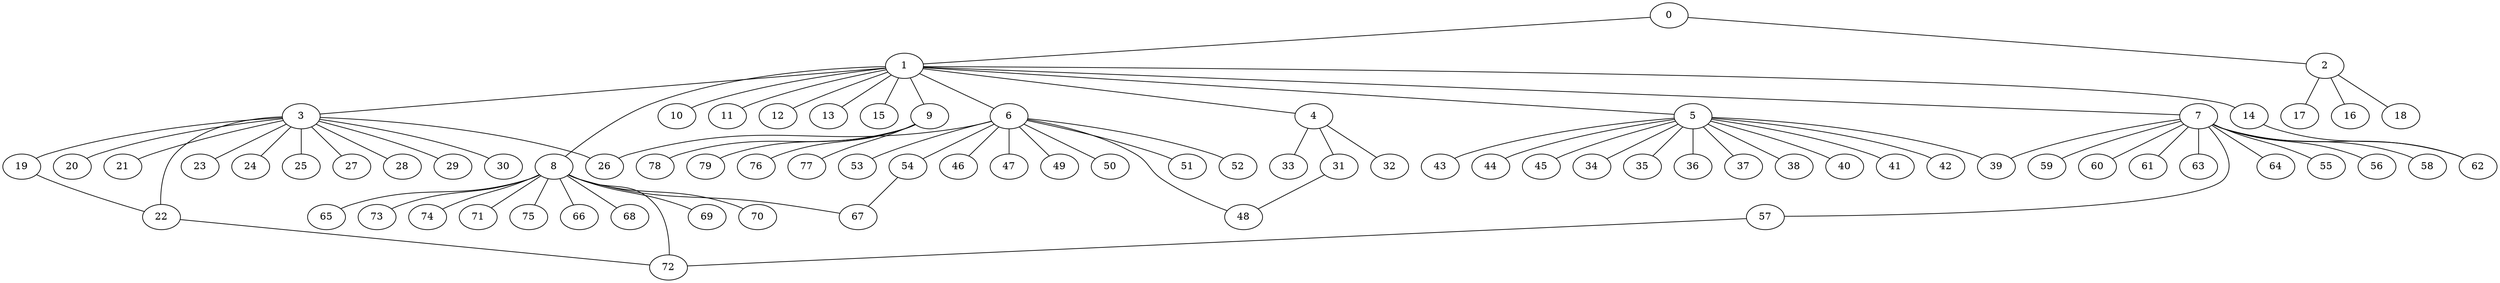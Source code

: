 
graph graphname {
    0 -- 1
0 -- 2
1 -- 3
1 -- 4
1 -- 5
1 -- 6
1 -- 7
1 -- 8
1 -- 9
1 -- 10
1 -- 11
1 -- 12
1 -- 13
1 -- 14
1 -- 15
2 -- 16
2 -- 18
2 -- 17
3 -- 19
3 -- 20
3 -- 21
3 -- 22
3 -- 23
3 -- 24
3 -- 25
3 -- 26
3 -- 27
3 -- 28
3 -- 29
3 -- 30
4 -- 32
4 -- 33
4 -- 31
5 -- 34
5 -- 35
5 -- 36
5 -- 37
5 -- 38
5 -- 39
5 -- 40
5 -- 41
5 -- 42
5 -- 43
5 -- 44
5 -- 45
6 -- 46
6 -- 47
6 -- 48
6 -- 49
6 -- 50
6 -- 51
6 -- 52
6 -- 53
6 -- 54
6 -- 26
7 -- 64
7 -- 55
7 -- 56
7 -- 57
7 -- 58
7 -- 59
7 -- 60
7 -- 61
7 -- 62
7 -- 63
7 -- 39
8 -- 66
8 -- 67
8 -- 68
8 -- 69
8 -- 70
8 -- 65
8 -- 72
8 -- 73
8 -- 74
8 -- 71
8 -- 75
9 -- 76
9 -- 77
9 -- 78
9 -- 79
14 -- 62
19 -- 22
22 -- 72
31 -- 48
54 -- 67
57 -- 72

}

